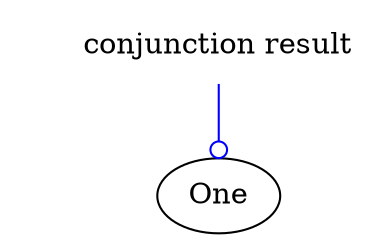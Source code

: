 digraph {
   node [shape = plaintext];
   0 [style = invis];
   { rank = source; "conjunction result"; }
   node [shape = ellipse];
   "conjunction result" -> "One" [color = blue] [arrowhead = odot]
   { rank = same; 0; "One"; }
}
